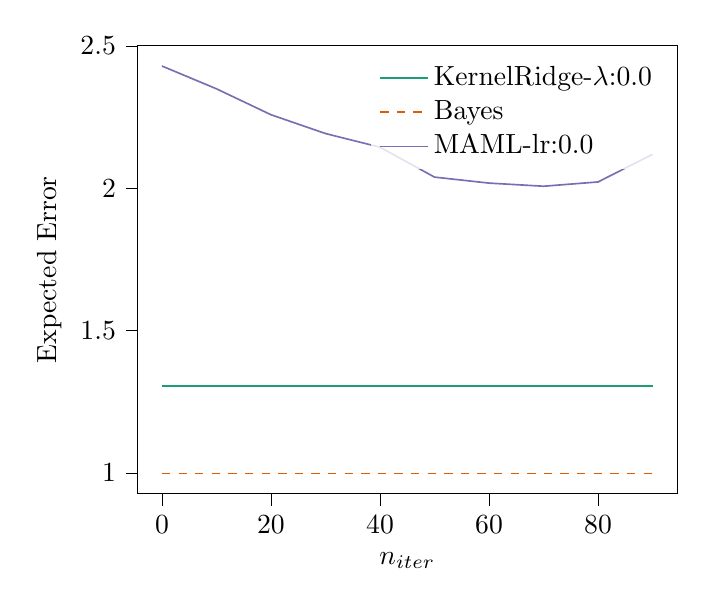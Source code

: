 % This file was created with tikzplotlib v0.10.1.
\begin{tikzpicture}

\definecolor{chocolate217952}{RGB}{217,95,2}
\definecolor{darkcyan27158119}{RGB}{27,158,119}
\definecolor{darkgray176}{RGB}{176,176,176}
\definecolor{lightslategray117112179}{RGB}{117,112,179}

\begin{axis}[
legend cell align={left},
legend style={fill opacity=0.8, draw opacity=1, text opacity=1, draw=none},
tick align=outside,
tick pos=left,
x grid style={darkgray176},
xlabel={\(\displaystyle n_{iter}\)},
xmin=-4.5, xmax=94.5,
xtick style={color=black},
y grid style={darkgray176},
ylabel={Expected Error},
ymin=0.927, ymax=2.501,
ytick style={color=black}
]
\addplot [semithick, darkcyan27158119]
table {%
0 1.306
10 1.306
20 1.306
30 1.306
40 1.306
50 1.306
60 1.306
70 1.306
80 1.306
90 1.306
};
\addlegendentry{KernelRidge-$\lambda$:0.0}
\addplot [semithick, chocolate217952, dashed]
table {%
0 0.999
10 0.999
20 0.999
30 0.999
40 0.999
50 0.999
60 0.999
70 0.999
80 0.999
90 0.999
};
\addlegendentry{Bayes}
\addplot [semithick, lightslategray117112179]
table {%
0 2.429
10 2.349
20 2.258
30 2.192
40 2.144
50 2.039
60 2.018
70 2.007
80 2.022
90 2.119
};
\addlegendentry{MAML-lr:0.0}
\end{axis}

\end{tikzpicture}
